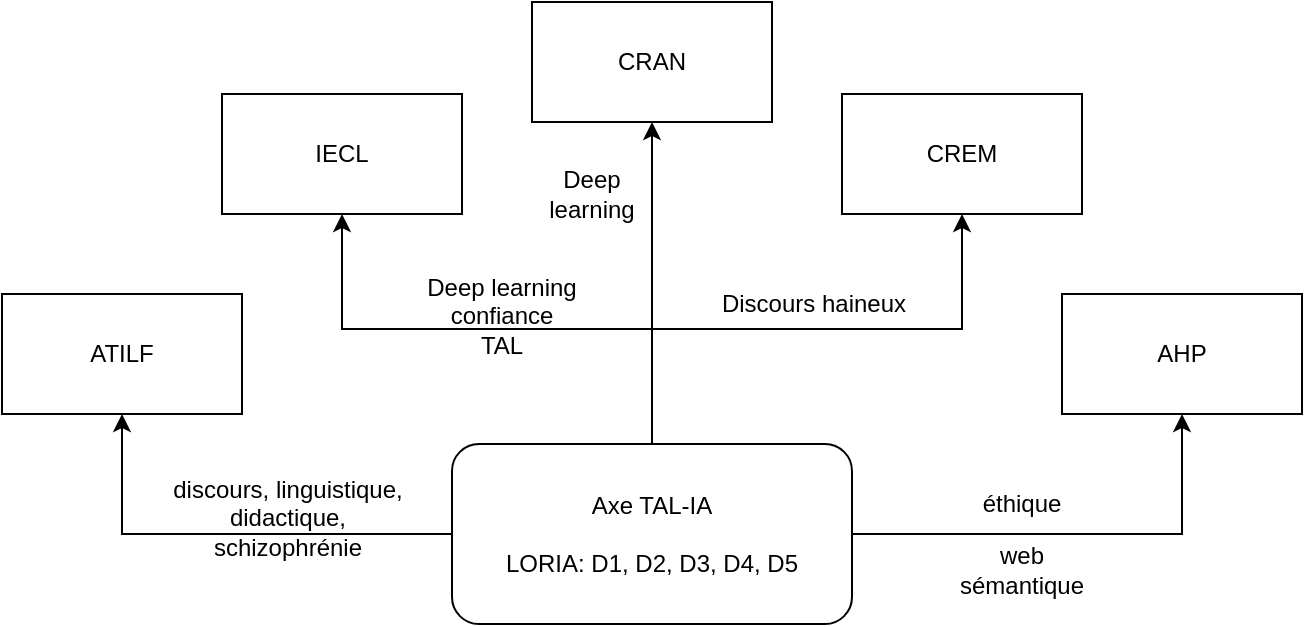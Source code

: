 <mxfile version="20.2.3" type="device"><diagram id="w7MK6gIMAtREQUtClq0J" name="Page-1"><mxGraphModel dx="1125" dy="832" grid="1" gridSize="10" guides="1" tooltips="1" connect="1" arrows="1" fold="1" page="1" pageScale="1" pageWidth="850" pageHeight="1100" math="0" shadow="0"><root><mxCell id="0"/><mxCell id="1" parent="0"/><mxCell id="uHIDUcWbhz7grS10U1xQ-8" style="edgeStyle=orthogonalEdgeStyle;rounded=0;orthogonalLoop=1;jettySize=auto;html=1;" edge="1" parent="1" source="uHIDUcWbhz7grS10U1xQ-1" target="uHIDUcWbhz7grS10U1xQ-2"><mxGeometry relative="1" as="geometry"/></mxCell><mxCell id="uHIDUcWbhz7grS10U1xQ-9" style="edgeStyle=orthogonalEdgeStyle;rounded=0;orthogonalLoop=1;jettySize=auto;html=1;" edge="1" parent="1" source="uHIDUcWbhz7grS10U1xQ-1" target="uHIDUcWbhz7grS10U1xQ-5"><mxGeometry relative="1" as="geometry"/></mxCell><mxCell id="uHIDUcWbhz7grS10U1xQ-10" style="edgeStyle=orthogonalEdgeStyle;rounded=0;orthogonalLoop=1;jettySize=auto;html=1;" edge="1" parent="1" source="uHIDUcWbhz7grS10U1xQ-1" target="uHIDUcWbhz7grS10U1xQ-4"><mxGeometry relative="1" as="geometry"/></mxCell><mxCell id="uHIDUcWbhz7grS10U1xQ-11" style="edgeStyle=orthogonalEdgeStyle;rounded=0;orthogonalLoop=1;jettySize=auto;html=1;" edge="1" parent="1" source="uHIDUcWbhz7grS10U1xQ-1" target="uHIDUcWbhz7grS10U1xQ-3"><mxGeometry relative="1" as="geometry"/></mxCell><mxCell id="uHIDUcWbhz7grS10U1xQ-12" style="edgeStyle=orthogonalEdgeStyle;rounded=0;orthogonalLoop=1;jettySize=auto;html=1;" edge="1" parent="1" source="uHIDUcWbhz7grS10U1xQ-1" target="uHIDUcWbhz7grS10U1xQ-6"><mxGeometry relative="1" as="geometry"/></mxCell><mxCell id="uHIDUcWbhz7grS10U1xQ-1" value="Axe TAL-IA&lt;br&gt;&lt;br&gt;LORIA: D1, D2, D3, D4, D5" style="rounded=1;whiteSpace=wrap;html=1;" vertex="1" parent="1"><mxGeometry x="325" y="505" width="200" height="90" as="geometry"/></mxCell><mxCell id="uHIDUcWbhz7grS10U1xQ-2" value="ATILF" style="rounded=0;whiteSpace=wrap;html=1;" vertex="1" parent="1"><mxGeometry x="100" y="430" width="120" height="60" as="geometry"/></mxCell><mxCell id="uHIDUcWbhz7grS10U1xQ-3" value="IECL" style="rounded=0;whiteSpace=wrap;html=1;" vertex="1" parent="1"><mxGeometry x="210" y="330" width="120" height="60" as="geometry"/></mxCell><mxCell id="uHIDUcWbhz7grS10U1xQ-4" value="CREM" style="rounded=0;whiteSpace=wrap;html=1;" vertex="1" parent="1"><mxGeometry x="520" y="330" width="120" height="60" as="geometry"/></mxCell><mxCell id="uHIDUcWbhz7grS10U1xQ-5" value="AHP" style="rounded=0;whiteSpace=wrap;html=1;" vertex="1" parent="1"><mxGeometry x="630" y="430" width="120" height="60" as="geometry"/></mxCell><mxCell id="uHIDUcWbhz7grS10U1xQ-6" value="CRAN" style="rounded=0;whiteSpace=wrap;html=1;" vertex="1" parent="1"><mxGeometry x="365" y="284" width="120" height="60" as="geometry"/></mxCell><mxCell id="uHIDUcWbhz7grS10U1xQ-13" value="Deep&lt;br&gt;learning" style="text;html=1;strokeColor=none;fillColor=none;align=center;verticalAlign=middle;whiteSpace=wrap;rounded=0;" vertex="1" parent="1"><mxGeometry x="365" y="365" width="60" height="30" as="geometry"/></mxCell><mxCell id="uHIDUcWbhz7grS10U1xQ-14" value="discours, linguistique,&lt;br&gt;didactique,&lt;br&gt;schizophrénie" style="text;html=1;strokeColor=none;fillColor=none;align=center;verticalAlign=middle;whiteSpace=wrap;rounded=0;" vertex="1" parent="1"><mxGeometry x="168" y="527" width="150" height="30" as="geometry"/></mxCell><mxCell id="uHIDUcWbhz7grS10U1xQ-15" value="éthique" style="text;html=1;strokeColor=none;fillColor=none;align=center;verticalAlign=middle;whiteSpace=wrap;rounded=0;" vertex="1" parent="1"><mxGeometry x="580" y="520" width="60" height="30" as="geometry"/></mxCell><mxCell id="uHIDUcWbhz7grS10U1xQ-16" value="web sémantique" style="text;html=1;strokeColor=none;fillColor=none;align=center;verticalAlign=middle;whiteSpace=wrap;rounded=0;" vertex="1" parent="1"><mxGeometry x="580" y="553" width="60" height="30" as="geometry"/></mxCell><mxCell id="uHIDUcWbhz7grS10U1xQ-17" value="Discours haineux" style="text;html=1;strokeColor=none;fillColor=none;align=center;verticalAlign=middle;whiteSpace=wrap;rounded=0;" vertex="1" parent="1"><mxGeometry x="451" y="420" width="110" height="30" as="geometry"/></mxCell><mxCell id="uHIDUcWbhz7grS10U1xQ-18" value="Deep learning&lt;br&gt;confiance&lt;br&gt;TAL" style="text;html=1;strokeColor=none;fillColor=none;align=center;verticalAlign=middle;whiteSpace=wrap;rounded=0;" vertex="1" parent="1"><mxGeometry x="310" y="426" width="80" height="30" as="geometry"/></mxCell></root></mxGraphModel></diagram></mxfile>